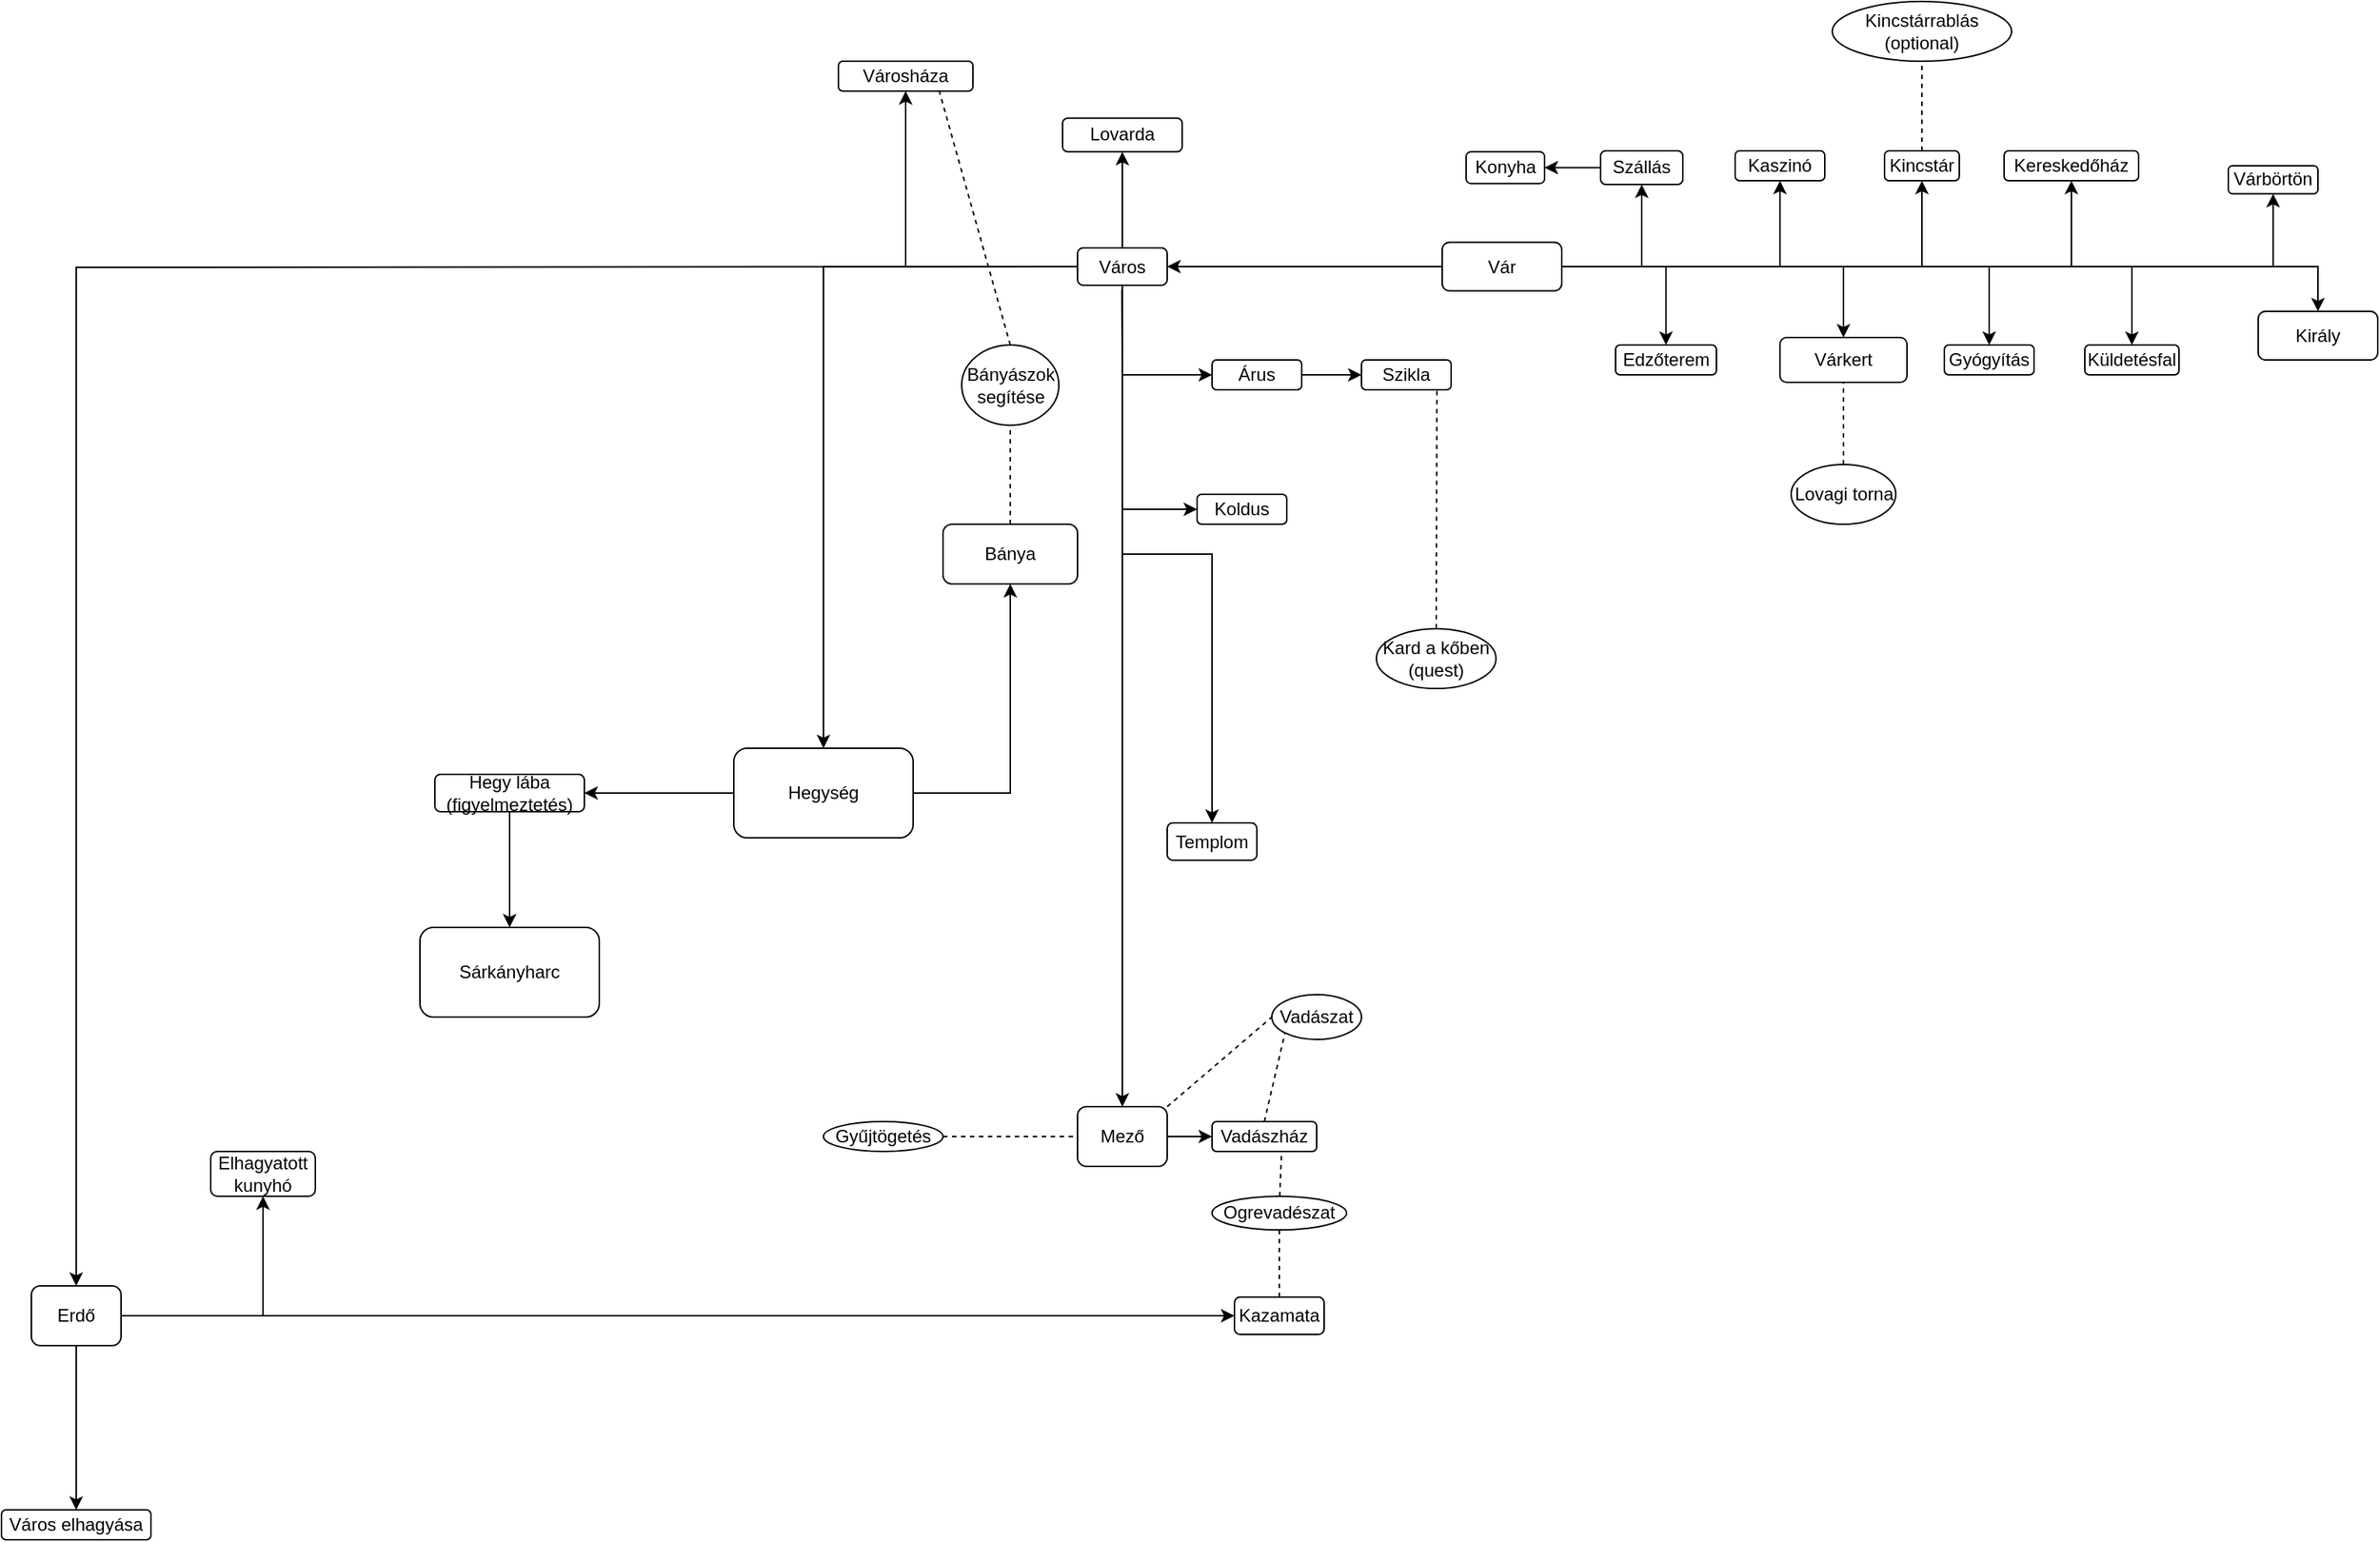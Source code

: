<mxfile version="22.0.6" type="device">
  <diagram name="1 oldal" id="bGGW9LVMaBbcMeBo5Vpa">
    <mxGraphModel dx="2876" dy="2352" grid="1" gridSize="10" guides="1" tooltips="1" connect="1" arrows="1" fold="1" page="1" pageScale="1" pageWidth="827" pageHeight="1169" background="none" math="0" shadow="0">
      <root>
        <mxCell id="0" />
        <mxCell id="1" parent="0" />
        <mxCell id="Qd6E1CuHbQg4oLI-aaTd-10" value="" style="edgeStyle=orthogonalEdgeStyle;rounded=0;orthogonalLoop=1;jettySize=auto;html=1;" parent="1" source="_6Zxm_TDM7S5cyln_5-_-23" target="Qd6E1CuHbQg4oLI-aaTd-9" edge="1">
          <mxGeometry relative="1" as="geometry" />
        </mxCell>
        <mxCell id="Qd6E1CuHbQg4oLI-aaTd-60" value="" style="edgeStyle=orthogonalEdgeStyle;rounded=0;orthogonalLoop=1;jettySize=auto;html=1;" parent="1" source="_6Zxm_TDM7S5cyln_5-_-23" target="Qd6E1CuHbQg4oLI-aaTd-59" edge="1">
          <mxGeometry relative="1" as="geometry" />
        </mxCell>
        <mxCell id="NK3D6kzPtKQ6erYiYMHa-5" style="edgeStyle=orthogonalEdgeStyle;rounded=0;orthogonalLoop=1;jettySize=auto;html=1;" parent="1" source="_6Zxm_TDM7S5cyln_5-_-23" target="Qd6E1CuHbQg4oLI-aaTd-37" edge="1">
          <mxGeometry relative="1" as="geometry" />
        </mxCell>
        <mxCell id="NK3D6kzPtKQ6erYiYMHa-29" value="" style="edgeStyle=orthogonalEdgeStyle;rounded=0;orthogonalLoop=1;jettySize=auto;html=1;" parent="1" source="_6Zxm_TDM7S5cyln_5-_-23" target="NK3D6kzPtKQ6erYiYMHa-28" edge="1">
          <mxGeometry relative="1" as="geometry" />
        </mxCell>
        <mxCell id="ne1uB7KwBDQd7iDnJlIA-1" style="edgeStyle=orthogonalEdgeStyle;rounded=0;orthogonalLoop=1;jettySize=auto;html=1;" edge="1" parent="1" source="_6Zxm_TDM7S5cyln_5-_-23" target="ne1uB7KwBDQd7iDnJlIA-3">
          <mxGeometry relative="1" as="geometry">
            <mxPoint x="10" y="-40" as="targetPoint" />
          </mxGeometry>
        </mxCell>
        <mxCell id="_6Zxm_TDM7S5cyln_5-_-23" value="Város" style="rounded=1;whiteSpace=wrap;html=1;" parent="1" vertex="1">
          <mxGeometry x="90" y="85" width="60" height="25" as="geometry" />
        </mxCell>
        <mxCell id="_6Zxm_TDM7S5cyln_5-_-36" value="" style="edgeStyle=orthogonalEdgeStyle;rounded=0;orthogonalLoop=1;jettySize=auto;html=1;" parent="1" source="_6Zxm_TDM7S5cyln_5-_-27" target="_6Zxm_TDM7S5cyln_5-_-35" edge="1">
          <mxGeometry relative="1" as="geometry" />
        </mxCell>
        <mxCell id="_6Zxm_TDM7S5cyln_5-_-38" value="" style="edgeStyle=orthogonalEdgeStyle;rounded=0;orthogonalLoop=1;jettySize=auto;html=1;" parent="1" source="_6Zxm_TDM7S5cyln_5-_-27" target="_6Zxm_TDM7S5cyln_5-_-37" edge="1">
          <mxGeometry relative="1" as="geometry" />
        </mxCell>
        <mxCell id="_6Zxm_TDM7S5cyln_5-_-42" value="" style="edgeStyle=orthogonalEdgeStyle;rounded=0;orthogonalLoop=1;jettySize=auto;html=1;" parent="1" source="_6Zxm_TDM7S5cyln_5-_-27" target="_6Zxm_TDM7S5cyln_5-_-41" edge="1">
          <mxGeometry relative="1" as="geometry" />
        </mxCell>
        <mxCell id="_6Zxm_TDM7S5cyln_5-_-55" value="" style="edgeStyle=orthogonalEdgeStyle;rounded=0;orthogonalLoop=1;jettySize=auto;html=1;" parent="1" source="_6Zxm_TDM7S5cyln_5-_-27" target="_6Zxm_TDM7S5cyln_5-_-54" edge="1">
          <mxGeometry relative="1" as="geometry" />
        </mxCell>
        <mxCell id="_6Zxm_TDM7S5cyln_5-_-62" value="" style="edgeStyle=orthogonalEdgeStyle;rounded=0;orthogonalLoop=1;jettySize=auto;html=1;" parent="1" source="_6Zxm_TDM7S5cyln_5-_-27" target="_6Zxm_TDM7S5cyln_5-_-61" edge="1">
          <mxGeometry relative="1" as="geometry" />
        </mxCell>
        <mxCell id="_6Zxm_TDM7S5cyln_5-_-66" value="" style="edgeStyle=orthogonalEdgeStyle;rounded=0;orthogonalLoop=1;jettySize=auto;html=1;" parent="1" source="_6Zxm_TDM7S5cyln_5-_-27" target="_6Zxm_TDM7S5cyln_5-_-65" edge="1">
          <mxGeometry relative="1" as="geometry" />
        </mxCell>
        <mxCell id="_6Zxm_TDM7S5cyln_5-_-75" value="" style="edgeStyle=orthogonalEdgeStyle;rounded=0;orthogonalLoop=1;jettySize=auto;html=1;" parent="1" source="_6Zxm_TDM7S5cyln_5-_-27" target="_6Zxm_TDM7S5cyln_5-_-74" edge="1">
          <mxGeometry relative="1" as="geometry" />
        </mxCell>
        <mxCell id="_6Zxm_TDM7S5cyln_5-_-77" value="" style="edgeStyle=orthogonalEdgeStyle;rounded=0;orthogonalLoop=1;jettySize=auto;html=1;" parent="1" source="_6Zxm_TDM7S5cyln_5-_-27" target="_6Zxm_TDM7S5cyln_5-_-76" edge="1">
          <mxGeometry relative="1" as="geometry" />
        </mxCell>
        <mxCell id="NK3D6kzPtKQ6erYiYMHa-23" value="" style="edgeStyle=orthogonalEdgeStyle;rounded=0;orthogonalLoop=1;jettySize=auto;html=1;" parent="1" source="_6Zxm_TDM7S5cyln_5-_-27" target="NK3D6kzPtKQ6erYiYMHa-22" edge="1">
          <mxGeometry relative="1" as="geometry" />
        </mxCell>
        <mxCell id="NK3D6kzPtKQ6erYiYMHa-25" value="" style="edgeStyle=orthogonalEdgeStyle;rounded=0;orthogonalLoop=1;jettySize=auto;html=1;" parent="1" source="_6Zxm_TDM7S5cyln_5-_-27" target="NK3D6kzPtKQ6erYiYMHa-24" edge="1">
          <mxGeometry relative="1" as="geometry" />
        </mxCell>
        <mxCell id="_6Zxm_TDM7S5cyln_5-_-27" value="Vár" style="rounded=1;whiteSpace=wrap;html=1;" parent="1" vertex="1">
          <mxGeometry x="334" y="81.25" width="80" height="32.5" as="geometry" />
        </mxCell>
        <mxCell id="_6Zxm_TDM7S5cyln_5-_-60" value="" style="edgeStyle=orthogonalEdgeStyle;rounded=0;orthogonalLoop=1;jettySize=auto;html=1;" parent="1" source="_6Zxm_TDM7S5cyln_5-_-35" target="_6Zxm_TDM7S5cyln_5-_-59" edge="1">
          <mxGeometry relative="1" as="geometry" />
        </mxCell>
        <mxCell id="_6Zxm_TDM7S5cyln_5-_-35" value="Szállás" style="whiteSpace=wrap;html=1;rounded=1;" parent="1" vertex="1">
          <mxGeometry x="440" y="20" width="55" height="22.5" as="geometry" />
        </mxCell>
        <mxCell id="_6Zxm_TDM7S5cyln_5-_-37" value="Kaszinó" style="whiteSpace=wrap;html=1;rounded=1;" parent="1" vertex="1">
          <mxGeometry x="530" y="20" width="60" height="20" as="geometry" />
        </mxCell>
        <mxCell id="_6Zxm_TDM7S5cyln_5-_-41" value="Kincstár" style="rounded=1;whiteSpace=wrap;html=1;" parent="1" vertex="1">
          <mxGeometry x="630" y="20" width="50" height="20" as="geometry" />
        </mxCell>
        <mxCell id="_6Zxm_TDM7S5cyln_5-_-49" value="" style="endArrow=classic;html=1;rounded=0;entryX=1;entryY=0.5;entryDx=0;entryDy=0;exitX=0;exitY=0.5;exitDx=0;exitDy=0;" parent="1" source="_6Zxm_TDM7S5cyln_5-_-27" target="_6Zxm_TDM7S5cyln_5-_-23" edge="1">
          <mxGeometry width="50" height="50" relative="1" as="geometry">
            <mxPoint x="390" y="300" as="sourcePoint" />
            <mxPoint x="440" y="250" as="targetPoint" />
          </mxGeometry>
        </mxCell>
        <mxCell id="Qd6E1CuHbQg4oLI-aaTd-6" value="" style="edgeStyle=orthogonalEdgeStyle;rounded=0;orthogonalLoop=1;jettySize=auto;html=1;" parent="1" source="_6Zxm_TDM7S5cyln_5-_-52" target="Qd6E1CuHbQg4oLI-aaTd-5" edge="1">
          <mxGeometry relative="1" as="geometry" />
        </mxCell>
        <mxCell id="_6Zxm_TDM7S5cyln_5-_-52" value="Árus" style="rounded=1;whiteSpace=wrap;html=1;" parent="1" vertex="1">
          <mxGeometry x="180" y="160" width="60" height="20" as="geometry" />
        </mxCell>
        <mxCell id="_6Zxm_TDM7S5cyln_5-_-54" value="Kereskedőház" style="rounded=1;whiteSpace=wrap;html=1;" parent="1" vertex="1">
          <mxGeometry x="710" y="20" width="90" height="20" as="geometry" />
        </mxCell>
        <mxCell id="_6Zxm_TDM7S5cyln_5-_-59" value="Konyha" style="whiteSpace=wrap;html=1;rounded=1;" parent="1" vertex="1">
          <mxGeometry x="350" y="20.63" width="52.5" height="21.25" as="geometry" />
        </mxCell>
        <mxCell id="_6Zxm_TDM7S5cyln_5-_-61" value="Edzőterem" style="rounded=1;whiteSpace=wrap;html=1;" parent="1" vertex="1">
          <mxGeometry x="450" y="150" width="67.5" height="20" as="geometry" />
        </mxCell>
        <mxCell id="_6Zxm_TDM7S5cyln_5-_-65" value="Várkert" style="rounded=1;whiteSpace=wrap;html=1;" parent="1" vertex="1">
          <mxGeometry x="560" y="145" width="85" height="30" as="geometry" />
        </mxCell>
        <mxCell id="_6Zxm_TDM7S5cyln_5-_-68" value="Kard a kőben (quest)" style="ellipse;whiteSpace=wrap;html=1;" parent="1" vertex="1">
          <mxGeometry x="290" y="340" width="80" height="40" as="geometry" />
        </mxCell>
        <mxCell id="_6Zxm_TDM7S5cyln_5-_-74" value="Gyógyítás" style="rounded=1;whiteSpace=wrap;html=1;" parent="1" vertex="1">
          <mxGeometry x="670" y="150" width="60" height="20" as="geometry" />
        </mxCell>
        <mxCell id="_6Zxm_TDM7S5cyln_5-_-76" value="Küldetésfal" style="whiteSpace=wrap;html=1;rounded=1;" parent="1" vertex="1">
          <mxGeometry x="764" y="150" width="63" height="20" as="geometry" />
        </mxCell>
        <mxCell id="Qd6E1CuHbQg4oLI-aaTd-5" value="Szikla" style="rounded=1;whiteSpace=wrap;html=1;" parent="1" vertex="1">
          <mxGeometry x="280" y="160" width="60" height="20" as="geometry" />
        </mxCell>
        <mxCell id="Qd6E1CuHbQg4oLI-aaTd-8" value="" style="endArrow=none;dashed=1;html=1;rounded=0;exitX=0.841;exitY=1.04;exitDx=0;exitDy=0;entryX=0.5;entryY=0;entryDx=0;entryDy=0;exitPerimeter=0;" parent="1" source="Qd6E1CuHbQg4oLI-aaTd-5" target="_6Zxm_TDM7S5cyln_5-_-68" edge="1">
          <mxGeometry width="50" height="50" relative="1" as="geometry">
            <mxPoint x="280" y="290" as="sourcePoint" />
            <mxPoint x="330" y="240" as="targetPoint" />
          </mxGeometry>
        </mxCell>
        <mxCell id="Qd6E1CuHbQg4oLI-aaTd-22" value="" style="edgeStyle=orthogonalEdgeStyle;rounded=0;orthogonalLoop=1;jettySize=auto;html=1;" parent="1" source="Qd6E1CuHbQg4oLI-aaTd-9" target="Qd6E1CuHbQg4oLI-aaTd-21" edge="1">
          <mxGeometry relative="1" as="geometry" />
        </mxCell>
        <mxCell id="Qd6E1CuHbQg4oLI-aaTd-9" value="Mező" style="rounded=1;whiteSpace=wrap;html=1;" parent="1" vertex="1">
          <mxGeometry x="90" y="660" width="60" height="40" as="geometry" />
        </mxCell>
        <mxCell id="Qd6E1CuHbQg4oLI-aaTd-11" value="" style="endArrow=classic;html=1;rounded=0;entryX=0;entryY=0.5;entryDx=0;entryDy=0;exitX=0.495;exitY=1.126;exitDx=0;exitDy=0;exitPerimeter=0;" parent="1" source="_6Zxm_TDM7S5cyln_5-_-23" target="_6Zxm_TDM7S5cyln_5-_-52" edge="1">
          <mxGeometry width="50" height="50" relative="1" as="geometry">
            <mxPoint x="120" y="170" as="sourcePoint" />
            <mxPoint x="220" y="220" as="targetPoint" />
            <Array as="points">
              <mxPoint x="120" y="170" />
            </Array>
          </mxGeometry>
        </mxCell>
        <mxCell id="Qd6E1CuHbQg4oLI-aaTd-17" value="Koldus" style="rounded=1;whiteSpace=wrap;html=1;" parent="1" vertex="1">
          <mxGeometry x="170" y="250" width="60" height="20" as="geometry" />
        </mxCell>
        <mxCell id="Qd6E1CuHbQg4oLI-aaTd-20" value="" style="endArrow=classic;html=1;rounded=0;exitX=0.5;exitY=1;exitDx=0;exitDy=0;entryX=0;entryY=0.5;entryDx=0;entryDy=0;" parent="1" source="_6Zxm_TDM7S5cyln_5-_-23" target="Qd6E1CuHbQg4oLI-aaTd-17" edge="1">
          <mxGeometry width="50" height="50" relative="1" as="geometry">
            <mxPoint x="210" y="230" as="sourcePoint" />
            <mxPoint x="260" y="180" as="targetPoint" />
            <Array as="points">
              <mxPoint x="120" y="260" />
            </Array>
          </mxGeometry>
        </mxCell>
        <mxCell id="Qd6E1CuHbQg4oLI-aaTd-21" value="Vadászház" style="rounded=1;whiteSpace=wrap;html=1;" parent="1" vertex="1">
          <mxGeometry x="180" y="670" width="70" height="20" as="geometry" />
        </mxCell>
        <mxCell id="Qd6E1CuHbQg4oLI-aaTd-34" value="" style="edgeStyle=orthogonalEdgeStyle;rounded=0;orthogonalLoop=1;jettySize=auto;html=1;" parent="1" source="Qd6E1CuHbQg4oLI-aaTd-23" target="Qd6E1CuHbQg4oLI-aaTd-33" edge="1">
          <mxGeometry relative="1" as="geometry" />
        </mxCell>
        <mxCell id="Qd6E1CuHbQg4oLI-aaTd-57" value="" style="edgeStyle=orthogonalEdgeStyle;rounded=0;orthogonalLoop=1;jettySize=auto;html=1;" parent="1" source="Qd6E1CuHbQg4oLI-aaTd-23" target="Qd6E1CuHbQg4oLI-aaTd-56" edge="1">
          <mxGeometry relative="1" as="geometry" />
        </mxCell>
        <mxCell id="ne1uB7KwBDQd7iDnJlIA-4" style="edgeStyle=orthogonalEdgeStyle;rounded=0;orthogonalLoop=1;jettySize=auto;html=1;" edge="1" parent="1" source="Qd6E1CuHbQg4oLI-aaTd-23" target="ne1uB7KwBDQd7iDnJlIA-5">
          <mxGeometry relative="1" as="geometry">
            <mxPoint x="-480" y="690.0" as="targetPoint" />
          </mxGeometry>
        </mxCell>
        <mxCell id="Qd6E1CuHbQg4oLI-aaTd-23" value="Erdő" style="rounded=1;whiteSpace=wrap;html=1;" parent="1" vertex="1">
          <mxGeometry x="-610" y="780" width="60" height="40" as="geometry" />
        </mxCell>
        <mxCell id="Qd6E1CuHbQg4oLI-aaTd-28" value="Ogrevadészat" style="ellipse;whiteSpace=wrap;html=1;rounded=1;" parent="1" vertex="1">
          <mxGeometry x="180" y="720" width="90" height="22.5" as="geometry" />
        </mxCell>
        <mxCell id="Qd6E1CuHbQg4oLI-aaTd-32" value="" style="endArrow=none;dashed=1;html=1;rounded=0;entryX=0.664;entryY=1.071;entryDx=0;entryDy=0;entryPerimeter=0;" parent="1" source="Qd6E1CuHbQg4oLI-aaTd-28" target="Qd6E1CuHbQg4oLI-aaTd-21" edge="1">
          <mxGeometry width="50" height="50" relative="1" as="geometry">
            <mxPoint x="290" y="730" as="sourcePoint" />
            <mxPoint x="340" y="680" as="targetPoint" />
          </mxGeometry>
        </mxCell>
        <mxCell id="Qd6E1CuHbQg4oLI-aaTd-33" value="Kazamata" style="whiteSpace=wrap;html=1;rounded=1;" parent="1" vertex="1">
          <mxGeometry x="195" y="787.5" width="60" height="25" as="geometry" />
        </mxCell>
        <mxCell id="Qd6E1CuHbQg4oLI-aaTd-36" value="" style="endArrow=none;dashed=1;html=1;rounded=0;exitX=0.5;exitY=1;exitDx=0;exitDy=0;entryX=0.5;entryY=0;entryDx=0;entryDy=0;" parent="1" source="Qd6E1CuHbQg4oLI-aaTd-28" target="Qd6E1CuHbQg4oLI-aaTd-33" edge="1">
          <mxGeometry width="50" height="50" relative="1" as="geometry">
            <mxPoint x="260" y="760" as="sourcePoint" />
            <mxPoint x="310" y="710" as="targetPoint" />
          </mxGeometry>
        </mxCell>
        <mxCell id="NK3D6kzPtKQ6erYiYMHa-3" value="" style="edgeStyle=orthogonalEdgeStyle;rounded=0;orthogonalLoop=1;jettySize=auto;html=1;" parent="1" source="Qd6E1CuHbQg4oLI-aaTd-37" target="Qd6E1CuHbQg4oLI-aaTd-39" edge="1">
          <mxGeometry relative="1" as="geometry" />
        </mxCell>
        <mxCell id="NK3D6kzPtKQ6erYiYMHa-8" style="edgeStyle=orthogonalEdgeStyle;rounded=0;orthogonalLoop=1;jettySize=auto;html=1;" parent="1" source="Qd6E1CuHbQg4oLI-aaTd-37" target="NK3D6kzPtKQ6erYiYMHa-9" edge="1">
          <mxGeometry relative="1" as="geometry">
            <mxPoint x="40" y="320" as="targetPoint" />
          </mxGeometry>
        </mxCell>
        <mxCell id="Qd6E1CuHbQg4oLI-aaTd-37" value="Hegység" style="whiteSpace=wrap;html=1;rounded=1;" parent="1" vertex="1">
          <mxGeometry x="-140" y="420" width="120" height="60" as="geometry" />
        </mxCell>
        <mxCell id="NK3D6kzPtKQ6erYiYMHa-4" value="" style="edgeStyle=orthogonalEdgeStyle;rounded=0;orthogonalLoop=1;jettySize=auto;html=1;" parent="1" source="Qd6E1CuHbQg4oLI-aaTd-39" target="Qd6E1CuHbQg4oLI-aaTd-41" edge="1">
          <mxGeometry relative="1" as="geometry" />
        </mxCell>
        <mxCell id="Qd6E1CuHbQg4oLI-aaTd-39" value="Hegy lába (figyelmeztetés)" style="whiteSpace=wrap;html=1;rounded=1;" parent="1" vertex="1">
          <mxGeometry x="-340" y="437.5" width="100" height="25" as="geometry" />
        </mxCell>
        <mxCell id="Qd6E1CuHbQg4oLI-aaTd-41" value="Sárkányharc" style="whiteSpace=wrap;html=1;rounded=1;" parent="1" vertex="1">
          <mxGeometry x="-350" y="540" width="120" height="60" as="geometry" />
        </mxCell>
        <mxCell id="Qd6E1CuHbQg4oLI-aaTd-53" value="Vadászat" style="ellipse;whiteSpace=wrap;html=1;" parent="1" vertex="1">
          <mxGeometry x="220" y="585" width="60" height="30" as="geometry" />
        </mxCell>
        <mxCell id="Qd6E1CuHbQg4oLI-aaTd-54" value="" style="endArrow=none;dashed=1;html=1;rounded=0;exitX=0.5;exitY=0;exitDx=0;exitDy=0;entryX=0;entryY=1;entryDx=0;entryDy=0;" parent="1" source="Qd6E1CuHbQg4oLI-aaTd-21" target="Qd6E1CuHbQg4oLI-aaTd-53" edge="1">
          <mxGeometry width="50" height="50" relative="1" as="geometry">
            <mxPoint x="240" y="670" as="sourcePoint" />
            <mxPoint x="290" y="620" as="targetPoint" />
          </mxGeometry>
        </mxCell>
        <mxCell id="Qd6E1CuHbQg4oLI-aaTd-55" value="" style="endArrow=none;dashed=1;html=1;rounded=0;entryX=0;entryY=0.5;entryDx=0;entryDy=0;exitX=1;exitY=0;exitDx=0;exitDy=0;" parent="1" source="Qd6E1CuHbQg4oLI-aaTd-9" target="Qd6E1CuHbQg4oLI-aaTd-53" edge="1">
          <mxGeometry width="50" height="50" relative="1" as="geometry">
            <mxPoint x="330" y="770" as="sourcePoint" />
            <mxPoint x="380" y="720" as="targetPoint" />
          </mxGeometry>
        </mxCell>
        <mxCell id="Qd6E1CuHbQg4oLI-aaTd-56" value="Város elhagyása" style="rounded=1;whiteSpace=wrap;html=1;" parent="1" vertex="1">
          <mxGeometry x="-630" y="930" width="100" height="20" as="geometry" />
        </mxCell>
        <mxCell id="Qd6E1CuHbQg4oLI-aaTd-59" value="Templom" style="rounded=1;whiteSpace=wrap;html=1;" parent="1" vertex="1">
          <mxGeometry x="150" y="470" width="60" height="25" as="geometry" />
        </mxCell>
        <mxCell id="NK3D6kzPtKQ6erYiYMHa-1" value="" style="endArrow=classic;html=1;rounded=0;entryX=0.5;entryY=0;entryDx=0;entryDy=0;exitX=0;exitY=0.5;exitDx=0;exitDy=0;" parent="1" source="_6Zxm_TDM7S5cyln_5-_-23" target="Qd6E1CuHbQg4oLI-aaTd-23" edge="1">
          <mxGeometry width="50" height="50" relative="1" as="geometry">
            <mxPoint x="-140" y="370" as="sourcePoint" />
            <mxPoint x="-90" y="320" as="targetPoint" />
            <Array as="points">
              <mxPoint x="-580" y="98" />
            </Array>
          </mxGeometry>
        </mxCell>
        <mxCell id="NK3D6kzPtKQ6erYiYMHa-9" value="Bánya" style="rounded=1;whiteSpace=wrap;html=1;" parent="1" vertex="1">
          <mxGeometry y="270" width="90" height="40" as="geometry" />
        </mxCell>
        <mxCell id="NK3D6kzPtKQ6erYiYMHa-11" value="" style="endArrow=none;dashed=1;html=1;rounded=0;exitX=0.5;exitY=0;exitDx=0;exitDy=0;entryX=0.5;entryY=1;entryDx=0;entryDy=0;" parent="1" source="NK3D6kzPtKQ6erYiYMHa-9" target="NK3D6kzPtKQ6erYiYMHa-15" edge="1">
          <mxGeometry width="50" height="50" relative="1" as="geometry">
            <mxPoint x="44.77" y="260" as="sourcePoint" />
            <mxPoint x="44.77" y="200" as="targetPoint" />
          </mxGeometry>
        </mxCell>
        <mxCell id="NK3D6kzPtKQ6erYiYMHa-15" value="Bányászok segítése" style="ellipse;whiteSpace=wrap;html=1;" parent="1" vertex="1">
          <mxGeometry x="12.5" y="150" width="65" height="53.75" as="geometry" />
        </mxCell>
        <mxCell id="NK3D6kzPtKQ6erYiYMHa-17" value="" style="endArrow=none;dashed=1;html=1;rounded=0;entryX=0;entryY=0.5;entryDx=0;entryDy=0;exitX=1;exitY=0.5;exitDx=0;exitDy=0;" parent="1" source="NK3D6kzPtKQ6erYiYMHa-19" target="Qd6E1CuHbQg4oLI-aaTd-9" edge="1">
          <mxGeometry width="50" height="50" relative="1" as="geometry">
            <mxPoint x="10" y="680" as="sourcePoint" />
            <mxPoint x="-20" y="680" as="targetPoint" />
          </mxGeometry>
        </mxCell>
        <mxCell id="NK3D6kzPtKQ6erYiYMHa-19" value="Gyűjtögetés" style="ellipse;whiteSpace=wrap;html=1;" parent="1" vertex="1">
          <mxGeometry x="-80" y="670" width="80" height="20" as="geometry" />
        </mxCell>
        <mxCell id="NK3D6kzPtKQ6erYiYMHa-20" value="" style="endArrow=none;dashed=1;html=1;rounded=0;exitX=0.5;exitY=0;exitDx=0;exitDy=0;entryX=0.5;entryY=1;entryDx=0;entryDy=0;" parent="1" source="_6Zxm_TDM7S5cyln_5-_-41" target="NK3D6kzPtKQ6erYiYMHa-21" edge="1">
          <mxGeometry width="50" height="50" relative="1" as="geometry">
            <mxPoint x="660" y="10" as="sourcePoint" />
            <mxPoint x="655" y="-30" as="targetPoint" />
          </mxGeometry>
        </mxCell>
        <mxCell id="NK3D6kzPtKQ6erYiYMHa-21" value="Kincstárrablás&lt;br&gt;(optional)" style="ellipse;whiteSpace=wrap;html=1;" parent="1" vertex="1">
          <mxGeometry x="595" y="-80" width="120" height="40" as="geometry" />
        </mxCell>
        <mxCell id="NK3D6kzPtKQ6erYiYMHa-22" value="Várbörtön" style="rounded=1;whiteSpace=wrap;html=1;" parent="1" vertex="1">
          <mxGeometry x="860" y="30.0" width="60" height="18.75" as="geometry" />
        </mxCell>
        <mxCell id="NK3D6kzPtKQ6erYiYMHa-24" value="Király" style="rounded=1;whiteSpace=wrap;html=1;" parent="1" vertex="1">
          <mxGeometry x="880" y="127.5" width="80" height="32.5" as="geometry" />
        </mxCell>
        <mxCell id="NK3D6kzPtKQ6erYiYMHa-26" value="" style="endArrow=none;dashed=1;html=1;rounded=0;entryX=0.5;entryY=1;entryDx=0;entryDy=0;exitX=0.5;exitY=0;exitDx=0;exitDy=0;" parent="1" source="NK3D6kzPtKQ6erYiYMHa-27" target="_6Zxm_TDM7S5cyln_5-_-65" edge="1">
          <mxGeometry width="50" height="50" relative="1" as="geometry">
            <mxPoint x="603" y="230" as="sourcePoint" />
            <mxPoint x="570" y="190" as="targetPoint" />
          </mxGeometry>
        </mxCell>
        <mxCell id="NK3D6kzPtKQ6erYiYMHa-27" value="Lovagi torna" style="ellipse;whiteSpace=wrap;html=1;" parent="1" vertex="1">
          <mxGeometry x="567.5" y="230" width="70" height="40" as="geometry" />
        </mxCell>
        <mxCell id="NK3D6kzPtKQ6erYiYMHa-28" value="Lovarda" style="whiteSpace=wrap;html=1;rounded=1;" parent="1" vertex="1">
          <mxGeometry x="80" y="-1.87" width="80" height="22.5" as="geometry" />
        </mxCell>
        <mxCell id="ne1uB7KwBDQd7iDnJlIA-3" value="Városháza" style="rounded=1;whiteSpace=wrap;html=1;" vertex="1" parent="1">
          <mxGeometry x="-70" y="-40" width="90" height="20" as="geometry" />
        </mxCell>
        <mxCell id="ne1uB7KwBDQd7iDnJlIA-5" value="Elhagyatott kunyhó" style="rounded=1;whiteSpace=wrap;html=1;" vertex="1" parent="1">
          <mxGeometry x="-490" y="690" width="70" height="30" as="geometry" />
        </mxCell>
        <mxCell id="ne1uB7KwBDQd7iDnJlIA-6" value="" style="endArrow=none;dashed=1;html=1;rounded=0;entryX=0.75;entryY=1;entryDx=0;entryDy=0;exitX=0.5;exitY=0;exitDx=0;exitDy=0;" edge="1" parent="1" source="NK3D6kzPtKQ6erYiYMHa-15" target="ne1uB7KwBDQd7iDnJlIA-3">
          <mxGeometry width="50" height="50" relative="1" as="geometry">
            <mxPoint x="430" y="240" as="sourcePoint" />
            <mxPoint x="480" y="190" as="targetPoint" />
          </mxGeometry>
        </mxCell>
      </root>
    </mxGraphModel>
  </diagram>
</mxfile>

